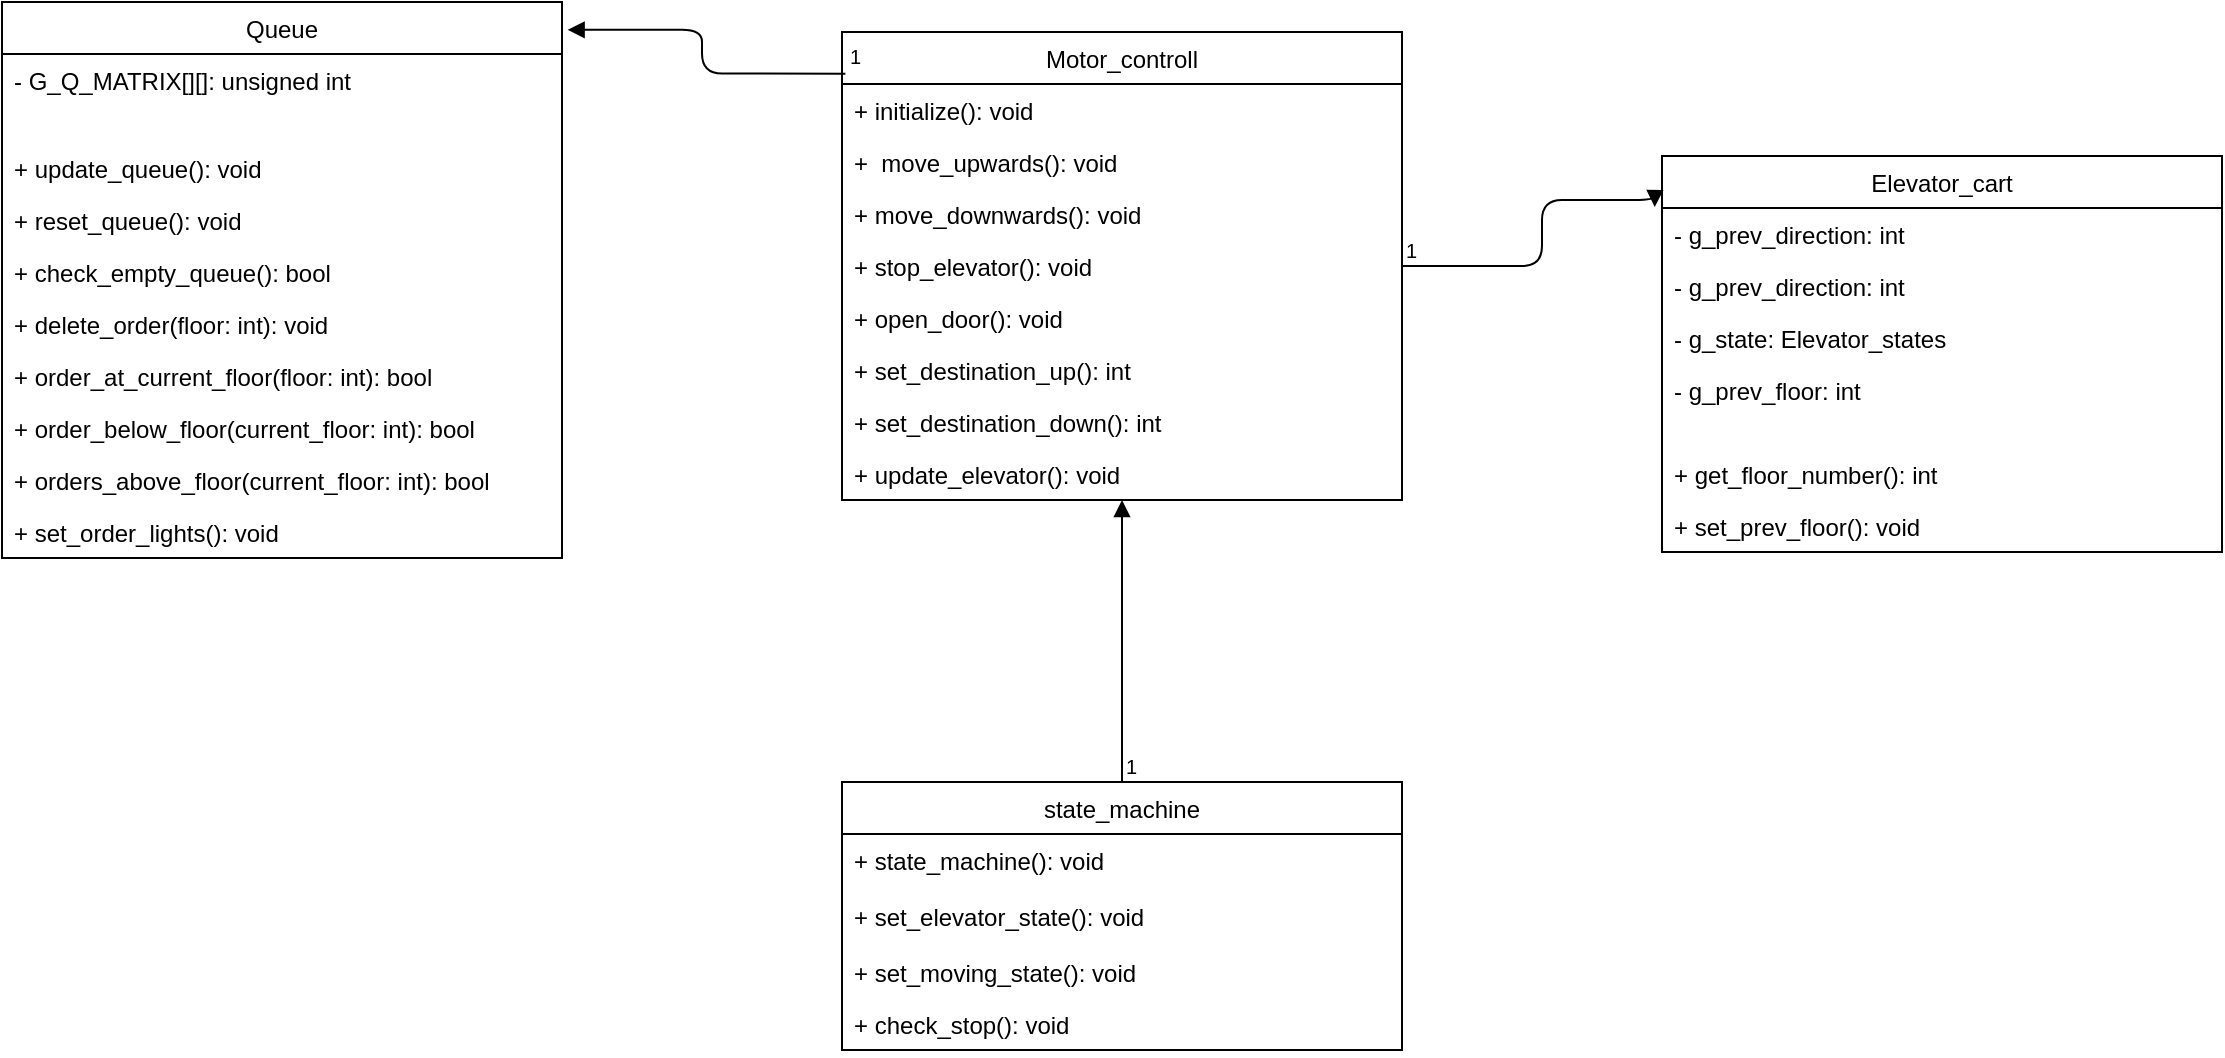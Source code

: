 <mxfile version="12.7.8" type="github">
  <diagram id="C5RBs43oDa-KdzZeNtuy" name="Page-1">
    <mxGraphModel dx="2013" dy="438" grid="1" gridSize="10" guides="1" tooltips="1" connect="1" arrows="1" fold="1" page="1" pageScale="1" pageWidth="827" pageHeight="1169" math="0" shadow="0">
      <root>
        <mxCell id="WIyWlLk6GJQsqaUBKTNV-0" />
        <mxCell id="WIyWlLk6GJQsqaUBKTNV-1" parent="WIyWlLk6GJQsqaUBKTNV-0" />
        <mxCell id="ibPHo0aQELUF-KLZQnTK-6" value="Elevator_cart" style="swimlane;fontStyle=0;childLayout=stackLayout;horizontal=1;startSize=26;fillColor=none;horizontalStack=0;resizeParent=1;resizeParentMax=0;resizeLast=0;collapsible=1;marginBottom=0;" parent="WIyWlLk6GJQsqaUBKTNV-1" vertex="1">
          <mxGeometry x="150" y="647" width="280" height="198" as="geometry">
            <mxRectangle x="580" y="680" width="60" height="26" as="alternateBounds" />
          </mxGeometry>
        </mxCell>
        <mxCell id="OIh-szVA5gwmM3ktpbLQ-4" value="- g_prev_direction: int" style="text;strokeColor=none;fillColor=none;align=left;verticalAlign=top;spacingLeft=4;spacingRight=4;overflow=hidden;rotatable=0;points=[[0,0.5],[1,0.5]];portConstraint=eastwest;" vertex="1" parent="ibPHo0aQELUF-KLZQnTK-6">
          <mxGeometry y="26" width="280" height="26" as="geometry" />
        </mxCell>
        <mxCell id="Wdt30QzYhWDebCyuKiSq-3" value="- g_prev_direction: int" style="text;strokeColor=none;fillColor=none;align=left;verticalAlign=top;spacingLeft=4;spacingRight=4;overflow=hidden;rotatable=0;points=[[0,0.5],[1,0.5]];portConstraint=eastwest;" parent="ibPHo0aQELUF-KLZQnTK-6" vertex="1">
          <mxGeometry y="52" width="280" height="26" as="geometry" />
        </mxCell>
        <mxCell id="Wdt30QzYhWDebCyuKiSq-13" value="- g_state: Elevator_states" style="text;strokeColor=none;fillColor=none;align=left;verticalAlign=top;spacingLeft=4;spacingRight=4;overflow=hidden;rotatable=0;points=[[0,0.5],[1,0.5]];portConstraint=eastwest;" parent="ibPHo0aQELUF-KLZQnTK-6" vertex="1">
          <mxGeometry y="78" width="280" height="26" as="geometry" />
        </mxCell>
        <mxCell id="Wdt30QzYhWDebCyuKiSq-4" value="- g_prev_floor: int" style="text;strokeColor=none;fillColor=none;align=left;verticalAlign=top;spacingLeft=4;spacingRight=4;overflow=hidden;rotatable=0;points=[[0,0.5],[1,0.5]];portConstraint=eastwest;" parent="ibPHo0aQELUF-KLZQnTK-6" vertex="1">
          <mxGeometry y="104" width="280" height="42" as="geometry" />
        </mxCell>
        <mxCell id="Wdt30QzYhWDebCyuKiSq-1" value="+ get_floor_number(): int" style="text;strokeColor=none;fillColor=none;align=left;verticalAlign=top;spacingLeft=4;spacingRight=4;overflow=hidden;rotatable=0;points=[[0,0.5],[1,0.5]];portConstraint=eastwest;" parent="ibPHo0aQELUF-KLZQnTK-6" vertex="1">
          <mxGeometry y="146" width="280" height="26" as="geometry" />
        </mxCell>
        <mxCell id="Wdt30QzYhWDebCyuKiSq-2" value="+ set_prev_floor(): void" style="text;strokeColor=none;fillColor=none;align=left;verticalAlign=top;spacingLeft=4;spacingRight=4;overflow=hidden;rotatable=0;points=[[0,0.5],[1,0.5]];portConstraint=eastwest;" parent="ibPHo0aQELUF-KLZQnTK-6" vertex="1">
          <mxGeometry y="172" width="280" height="26" as="geometry" />
        </mxCell>
        <mxCell id="1gqBwJQMLgKGm5e47WDI-22" value="Queue" style="swimlane;fontStyle=0;childLayout=stackLayout;horizontal=1;startSize=26;fillColor=none;horizontalStack=0;resizeParent=1;resizeParentMax=0;resizeLast=0;collapsible=1;marginBottom=0;" parent="WIyWlLk6GJQsqaUBKTNV-1" vertex="1">
          <mxGeometry x="-680" y="570" width="280" height="278" as="geometry" />
        </mxCell>
        <mxCell id="Wdt30QzYhWDebCyuKiSq-15" value="- G_Q_MATRIX[][]: unsigned int" style="text;strokeColor=none;fillColor=none;align=left;verticalAlign=top;spacingLeft=4;spacingRight=4;overflow=hidden;rotatable=0;points=[[0,0.5],[1,0.5]];portConstraint=eastwest;perimeterSpacing=1;" parent="1gqBwJQMLgKGm5e47WDI-22" vertex="1">
          <mxGeometry y="26" width="280" height="44" as="geometry" />
        </mxCell>
        <mxCell id="1gqBwJQMLgKGm5e47WDI-42" value="+ update_queue(): void" style="text;strokeColor=none;fillColor=none;align=left;verticalAlign=top;spacingLeft=4;spacingRight=4;overflow=hidden;rotatable=0;points=[[0,0.5],[1,0.5]];portConstraint=eastwest;" parent="1gqBwJQMLgKGm5e47WDI-22" vertex="1">
          <mxGeometry y="70" width="280" height="26" as="geometry" />
        </mxCell>
        <mxCell id="1gqBwJQMLgKGm5e47WDI-104" value="+ reset_queue(): void" style="text;strokeColor=none;fillColor=none;align=left;verticalAlign=top;spacingLeft=4;spacingRight=4;overflow=hidden;rotatable=0;points=[[0,0.5],[1,0.5]];portConstraint=eastwest;" parent="1gqBwJQMLgKGm5e47WDI-22" vertex="1">
          <mxGeometry y="96" width="280" height="26" as="geometry" />
        </mxCell>
        <mxCell id="1gqBwJQMLgKGm5e47WDI-57" value="+ check_empty_queue(): bool" style="text;strokeColor=none;fillColor=none;align=left;verticalAlign=top;spacingLeft=4;spacingRight=4;overflow=hidden;rotatable=0;points=[[0,0.5],[1,0.5]];portConstraint=eastwest;" parent="1gqBwJQMLgKGm5e47WDI-22" vertex="1">
          <mxGeometry y="122" width="280" height="26" as="geometry" />
        </mxCell>
        <mxCell id="Wdt30QzYhWDebCyuKiSq-19" value="+ delete_order(floor: int): void" style="text;strokeColor=none;fillColor=none;align=left;verticalAlign=top;spacingLeft=4;spacingRight=4;overflow=hidden;rotatable=0;points=[[0,0.5],[1,0.5]];portConstraint=eastwest;" parent="1gqBwJQMLgKGm5e47WDI-22" vertex="1">
          <mxGeometry y="148" width="280" height="26" as="geometry" />
        </mxCell>
        <mxCell id="Wdt30QzYhWDebCyuKiSq-18" value="+ order_at_current_floor(floor: int): bool" style="text;strokeColor=none;fillColor=none;align=left;verticalAlign=top;spacingLeft=4;spacingRight=4;overflow=hidden;rotatable=0;points=[[0,0.5],[1,0.5]];portConstraint=eastwest;" parent="1gqBwJQMLgKGm5e47WDI-22" vertex="1">
          <mxGeometry y="174" width="280" height="26" as="geometry" />
        </mxCell>
        <mxCell id="Wdt30QzYhWDebCyuKiSq-20" value="+ order_below_floor(current_floor: int): bool" style="text;strokeColor=none;fillColor=none;align=left;verticalAlign=top;spacingLeft=4;spacingRight=4;overflow=hidden;rotatable=0;points=[[0,0.5],[1,0.5]];portConstraint=eastwest;" parent="1gqBwJQMLgKGm5e47WDI-22" vertex="1">
          <mxGeometry y="200" width="280" height="26" as="geometry" />
        </mxCell>
        <mxCell id="Wdt30QzYhWDebCyuKiSq-14" value="+ orders_above_floor(current_floor: int): bool" style="text;strokeColor=none;fillColor=none;align=left;verticalAlign=top;spacingLeft=4;spacingRight=4;overflow=hidden;rotatable=0;points=[[0,0.5],[1,0.5]];portConstraint=eastwest;" parent="1gqBwJQMLgKGm5e47WDI-22" vertex="1">
          <mxGeometry y="226" width="280" height="26" as="geometry" />
        </mxCell>
        <mxCell id="wHuOjt5z84ehpNHMp7M6-4" value="+ set_order_lights(): void" style="text;strokeColor=none;fillColor=none;align=left;verticalAlign=top;spacingLeft=4;spacingRight=4;overflow=hidden;rotatable=0;points=[[0,0.5],[1,0.5]];portConstraint=eastwest;" parent="1gqBwJQMLgKGm5e47WDI-22" vertex="1">
          <mxGeometry y="252" width="280" height="26" as="geometry" />
        </mxCell>
        <mxCell id="1gqBwJQMLgKGm5e47WDI-25" value="state_machine" style="swimlane;fontStyle=0;childLayout=stackLayout;horizontal=1;startSize=26;fillColor=none;horizontalStack=0;resizeParent=1;resizeParentMax=0;resizeLast=0;collapsible=1;marginBottom=0;" parent="WIyWlLk6GJQsqaUBKTNV-1" vertex="1">
          <mxGeometry x="-260" y="960" width="280" height="134" as="geometry" />
        </mxCell>
        <mxCell id="1gqBwJQMLgKGm5e47WDI-100" value="+ state_machine(): void" style="text;strokeColor=none;fillColor=none;align=left;verticalAlign=top;spacingLeft=4;spacingRight=4;overflow=hidden;rotatable=0;points=[[0,0.5],[1,0.5]];portConstraint=eastwest;" parent="1gqBwJQMLgKGm5e47WDI-25" vertex="1">
          <mxGeometry y="26" width="280" height="28" as="geometry" />
        </mxCell>
        <mxCell id="1gqBwJQMLgKGm5e47WDI-101" value="+ set_elevator_state(): void" style="text;strokeColor=none;fillColor=none;align=left;verticalAlign=top;spacingLeft=4;spacingRight=4;overflow=hidden;rotatable=0;points=[[0,0.5],[1,0.5]];portConstraint=eastwest;" parent="1gqBwJQMLgKGm5e47WDI-25" vertex="1">
          <mxGeometry y="54" width="280" height="28" as="geometry" />
        </mxCell>
        <mxCell id="1gqBwJQMLgKGm5e47WDI-52" value="+ set_moving_state(): void" style="text;strokeColor=none;fillColor=none;align=left;verticalAlign=top;spacingLeft=4;spacingRight=4;overflow=hidden;rotatable=0;points=[[0,0.5],[1,0.5]];portConstraint=eastwest;" parent="1gqBwJQMLgKGm5e47WDI-25" vertex="1">
          <mxGeometry y="82" width="280" height="26" as="geometry" />
        </mxCell>
        <mxCell id="Wdt30QzYhWDebCyuKiSq-0" value="+ check_stop(): void" style="text;strokeColor=none;fillColor=none;align=left;verticalAlign=top;spacingLeft=4;spacingRight=4;overflow=hidden;rotatable=0;points=[[0,0.5],[1,0.5]];portConstraint=eastwest;" parent="1gqBwJQMLgKGm5e47WDI-25" vertex="1">
          <mxGeometry y="108" width="280" height="26" as="geometry" />
        </mxCell>
        <mxCell id="1gqBwJQMLgKGm5e47WDI-51" value="Motor_controll" style="swimlane;fontStyle=0;childLayout=stackLayout;horizontal=1;startSize=26;fillColor=none;horizontalStack=0;resizeParent=1;resizeParentMax=0;resizeLast=0;collapsible=1;marginBottom=0;" parent="WIyWlLk6GJQsqaUBKTNV-1" vertex="1">
          <mxGeometry x="-260" y="585" width="280" height="234" as="geometry" />
        </mxCell>
        <mxCell id="wHuOjt5z84ehpNHMp7M6-1" value="+ initialize(): void" style="text;strokeColor=none;fillColor=none;align=left;verticalAlign=top;spacingLeft=4;spacingRight=4;overflow=hidden;rotatable=0;points=[[0,0.5],[1,0.5]];portConstraint=eastwest;" parent="1gqBwJQMLgKGm5e47WDI-51" vertex="1">
          <mxGeometry y="26" width="280" height="26" as="geometry" />
        </mxCell>
        <mxCell id="1gqBwJQMLgKGm5e47WDI-56" value="+  move_upwards(): void" style="text;strokeColor=none;fillColor=none;align=left;verticalAlign=top;spacingLeft=4;spacingRight=4;overflow=hidden;rotatable=0;points=[[0,0.5],[1,0.5]];portConstraint=eastwest;" parent="1gqBwJQMLgKGm5e47WDI-51" vertex="1">
          <mxGeometry y="52" width="280" height="26" as="geometry" />
        </mxCell>
        <mxCell id="1gqBwJQMLgKGm5e47WDI-58" value="+ move_downwards(): void" style="text;strokeColor=none;fillColor=none;align=left;verticalAlign=top;spacingLeft=4;spacingRight=4;overflow=hidden;rotatable=0;points=[[0,0.5],[1,0.5]];portConstraint=eastwest;" parent="1gqBwJQMLgKGm5e47WDI-51" vertex="1">
          <mxGeometry y="78" width="280" height="26" as="geometry" />
        </mxCell>
        <mxCell id="wHuOjt5z84ehpNHMp7M6-2" value="+ stop_elevator(): void" style="text;strokeColor=none;fillColor=none;align=left;verticalAlign=top;spacingLeft=4;spacingRight=4;overflow=hidden;rotatable=0;points=[[0,0.5],[1,0.5]];portConstraint=eastwest;" parent="1gqBwJQMLgKGm5e47WDI-51" vertex="1">
          <mxGeometry y="104" width="280" height="26" as="geometry" />
        </mxCell>
        <mxCell id="Wdt30QzYhWDebCyuKiSq-12" value="+ open_door(): void" style="text;strokeColor=none;fillColor=none;align=left;verticalAlign=top;spacingLeft=4;spacingRight=4;overflow=hidden;rotatable=0;points=[[0,0.5],[1,0.5]];portConstraint=eastwest;" parent="1gqBwJQMLgKGm5e47WDI-51" vertex="1">
          <mxGeometry y="130" width="280" height="26" as="geometry" />
        </mxCell>
        <mxCell id="1gqBwJQMLgKGm5e47WDI-29" value="+ set_destination_up(): int" style="text;strokeColor=none;fillColor=none;align=left;verticalAlign=top;spacingLeft=4;spacingRight=4;overflow=hidden;rotatable=0;points=[[0,0.5],[1,0.5]];portConstraint=eastwest;" parent="1gqBwJQMLgKGm5e47WDI-51" vertex="1">
          <mxGeometry y="156" width="280" height="26" as="geometry" />
        </mxCell>
        <mxCell id="wHuOjt5z84ehpNHMp7M6-0" value="+ set_destination_down(): int" style="text;strokeColor=none;fillColor=none;align=left;verticalAlign=top;spacingLeft=4;spacingRight=4;overflow=hidden;rotatable=0;points=[[0,0.5],[1,0.5]];portConstraint=eastwest;" parent="1gqBwJQMLgKGm5e47WDI-51" vertex="1">
          <mxGeometry y="182" width="280" height="26" as="geometry" />
        </mxCell>
        <mxCell id="wHuOjt5z84ehpNHMp7M6-3" value="+ update_elevator(): void" style="text;strokeColor=none;fillColor=none;align=left;verticalAlign=top;spacingLeft=4;spacingRight=4;overflow=hidden;rotatable=0;points=[[0,0.5],[1,0.5]];portConstraint=eastwest;" parent="1gqBwJQMLgKGm5e47WDI-51" vertex="1">
          <mxGeometry y="208" width="280" height="26" as="geometry" />
        </mxCell>
        <mxCell id="wHuOjt5z84ehpNHMp7M6-7" value="" style="endArrow=block;endFill=1;html=1;edgeStyle=orthogonalEdgeStyle;align=left;verticalAlign=top;exitX=0.006;exitY=0.089;exitDx=0;exitDy=0;exitPerimeter=0;entryX=1.01;entryY=0.05;entryDx=0;entryDy=0;entryPerimeter=0;" parent="WIyWlLk6GJQsqaUBKTNV-1" source="1gqBwJQMLgKGm5e47WDI-51" target="1gqBwJQMLgKGm5e47WDI-22" edge="1">
          <mxGeometry x="0.936" y="-29" relative="1" as="geometry">
            <mxPoint x="-370" y="830" as="sourcePoint" />
            <mxPoint x="-530" y="830" as="targetPoint" />
            <mxPoint as="offset" />
          </mxGeometry>
        </mxCell>
        <mxCell id="wHuOjt5z84ehpNHMp7M6-8" value="1" style="resizable=0;html=1;align=left;verticalAlign=bottom;labelBackgroundColor=#ffffff;fontSize=10;" parent="wHuOjt5z84ehpNHMp7M6-7" connectable="0" vertex="1">
          <mxGeometry x="-1" relative="1" as="geometry" />
        </mxCell>
        <mxCell id="wHuOjt5z84ehpNHMp7M6-9" value="" style="endArrow=block;endFill=1;html=1;edgeStyle=orthogonalEdgeStyle;align=left;verticalAlign=top;" parent="WIyWlLk6GJQsqaUBKTNV-1" source="1gqBwJQMLgKGm5e47WDI-25" target="wHuOjt5z84ehpNHMp7M6-3" edge="1">
          <mxGeometry x="0.861" y="-20" relative="1" as="geometry">
            <mxPoint x="20.0" y="916.926" as="sourcePoint" />
            <mxPoint x="-198.88" y="910.0" as="targetPoint" />
            <mxPoint as="offset" />
            <Array as="points">
              <mxPoint x="-120" y="900" />
              <mxPoint x="-120" y="900" />
            </Array>
          </mxGeometry>
        </mxCell>
        <mxCell id="wHuOjt5z84ehpNHMp7M6-10" value="1" style="resizable=0;html=1;align=left;verticalAlign=bottom;labelBackgroundColor=#ffffff;fontSize=10;" parent="wHuOjt5z84ehpNHMp7M6-9" connectable="0" vertex="1">
          <mxGeometry x="-1" relative="1" as="geometry" />
        </mxCell>
        <mxCell id="wHuOjt5z84ehpNHMp7M6-13" value="" style="endArrow=block;endFill=1;html=1;edgeStyle=orthogonalEdgeStyle;align=left;verticalAlign=top;entryX=-0.013;entryY=0.129;entryDx=0;entryDy=0;exitX=1;exitY=0.5;exitDx=0;exitDy=0;entryPerimeter=0;" parent="WIyWlLk6GJQsqaUBKTNV-1" source="wHuOjt5z84ehpNHMp7M6-2" target="ibPHo0aQELUF-KLZQnTK-6" edge="1">
          <mxGeometry x="0.626" y="27" relative="1" as="geometry">
            <mxPoint x="120.001" y="740.0" as="sourcePoint" />
            <mxPoint x="120.001" y="1041" as="targetPoint" />
            <mxPoint as="offset" />
            <Array as="points">
              <mxPoint x="90" y="702" />
              <mxPoint x="90" y="669" />
              <mxPoint x="147" y="669" />
            </Array>
          </mxGeometry>
        </mxCell>
        <mxCell id="wHuOjt5z84ehpNHMp7M6-14" value="1" style="resizable=0;html=1;align=left;verticalAlign=bottom;labelBackgroundColor=#ffffff;fontSize=10;" parent="wHuOjt5z84ehpNHMp7M6-13" connectable="0" vertex="1">
          <mxGeometry x="-1" relative="1" as="geometry" />
        </mxCell>
      </root>
    </mxGraphModel>
  </diagram>
</mxfile>
